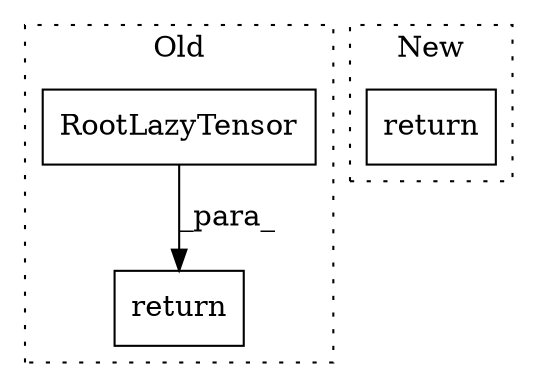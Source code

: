 digraph G {
subgraph cluster0 {
1 [label="RootLazyTensor" a="32" s="11123,11162" l="15,1" shape="box"];
3 [label="return" a="41" s="11097" l="7" shape="box"];
label = "Old";
style="dotted";
}
subgraph cluster1 {
2 [label="return" a="41" s="10885" l="7" shape="box"];
label = "New";
style="dotted";
}
1 -> 3 [label="_para_"];
}